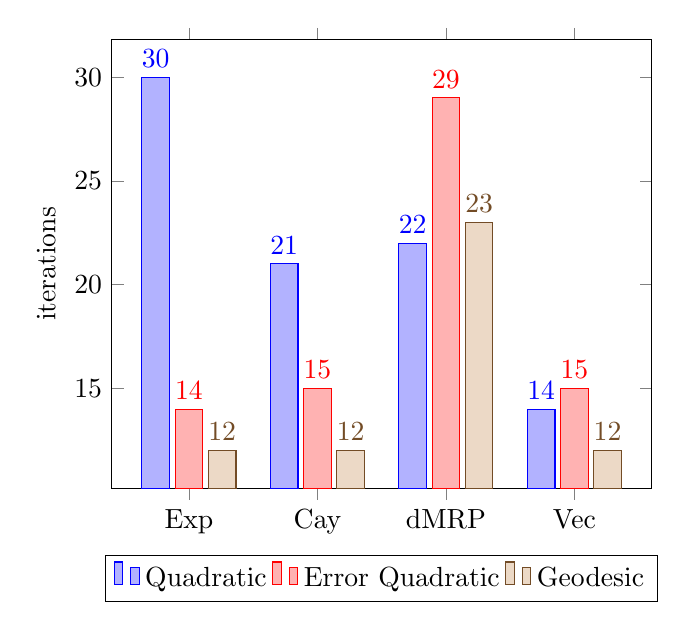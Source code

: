 \begin{tikzpicture}
\begin{axis}[ybar, ylabel={iterations}, enlarge x limits={0.2}, legend style={at={(0.5,-0.15)
}, anchor={north}, legend columns={-1}}, symbolic x coords={Quat,RP,MRP,RPY,Exp,Cay,dMRP,Vec}, xtick={data}, nodes near coords, nodes near coords align={vertical}]
    \addplot
        coordinates {
            (Exp,30)
            (Cay,21)
            (dMRP,22)
            (Vec,14)
        }
        ;
    \addplot
        coordinates {
            (Exp,14)
            (Cay,15)
            (dMRP,29)
            (Vec,15)
        }
        ;
    \addplot
        coordinates {
            (Exp,12)
            (Cay,12)
            (dMRP,23)
            (Vec,12)
        }
        ;
    \legend{{Quadratic},{Error Quadratic},{Geodesic}}
\end{axis}
\end{tikzpicture}
